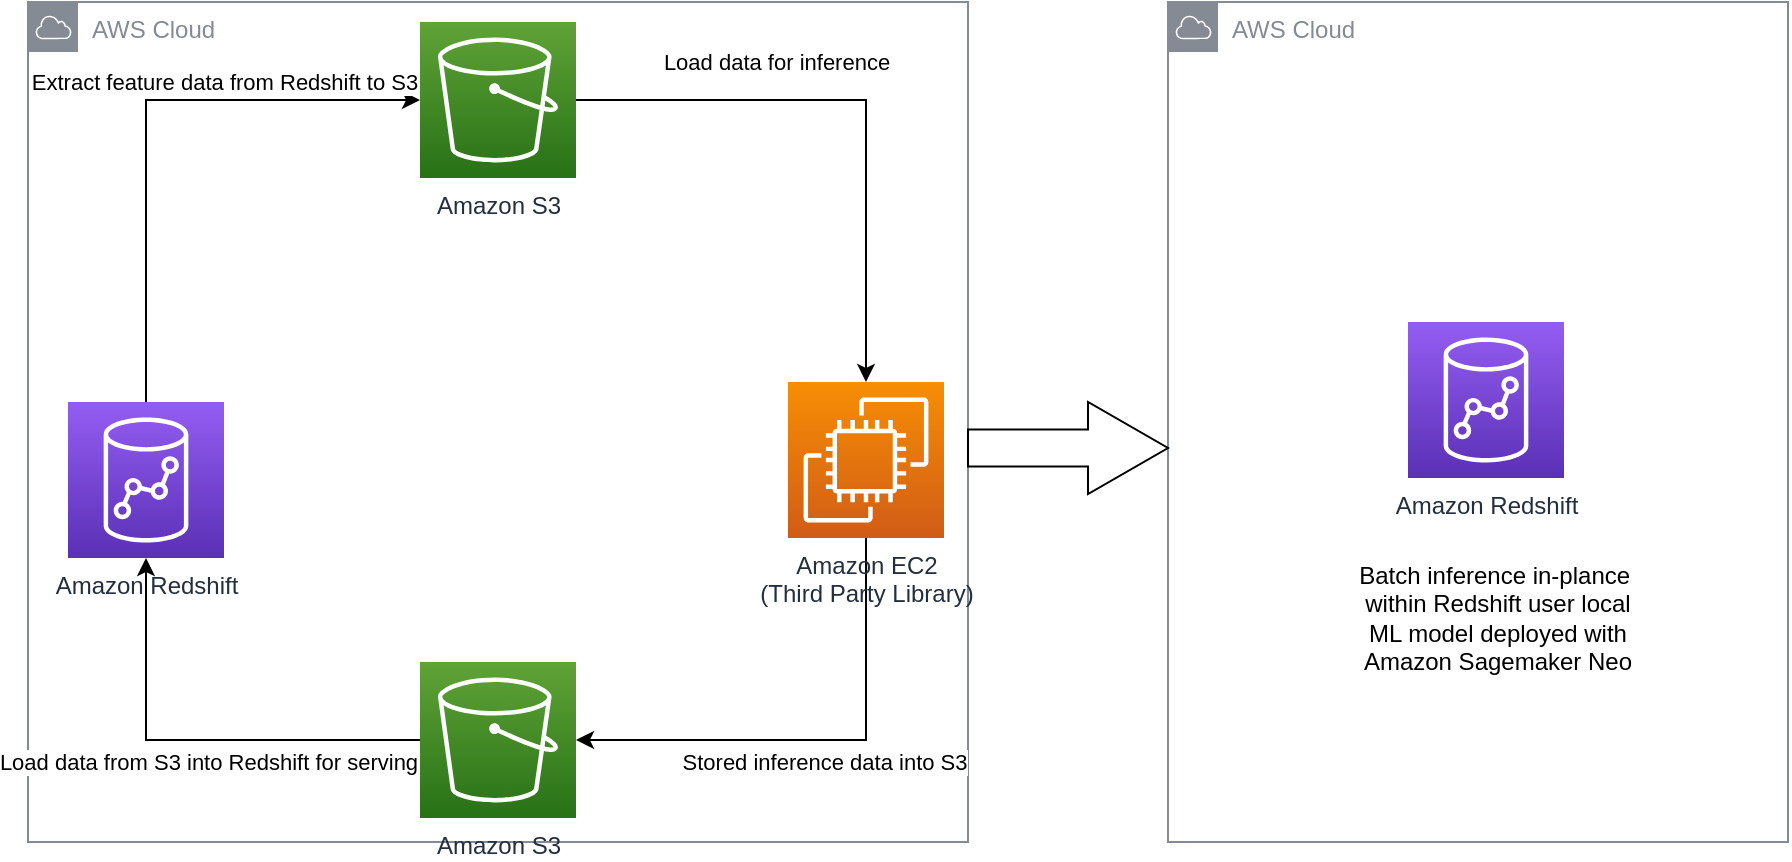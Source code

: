 <mxfile version="18.1.1" type="github">
  <diagram id="Rji8ETgTCMCbWa1Z-_JV" name="Page-1">
    <mxGraphModel dx="1042" dy="564" grid="1" gridSize="10" guides="1" tooltips="1" connect="1" arrows="1" fold="1" page="1" pageScale="1" pageWidth="827" pageHeight="1169" math="0" shadow="0">
      <root>
        <mxCell id="0" />
        <mxCell id="1" parent="0" />
        <mxCell id="vgL4KLfLdMHprWNpZJWw-1" value="AWS Cloud" style="sketch=0;outlineConnect=0;gradientColor=none;html=1;whiteSpace=wrap;fontSize=12;fontStyle=0;shape=mxgraph.aws4.group;grIcon=mxgraph.aws4.group_aws_cloud;strokeColor=#858B94;fillColor=none;verticalAlign=top;align=left;spacingLeft=30;fontColor=#858B94;dashed=0;" parent="1" vertex="1">
          <mxGeometry x="40" y="150" width="470" height="420" as="geometry" />
        </mxCell>
        <mxCell id="vgL4KLfLdMHprWNpZJWw-6" style="edgeStyle=orthogonalEdgeStyle;rounded=0;orthogonalLoop=1;jettySize=auto;html=1;exitX=0.5;exitY=0;exitDx=0;exitDy=0;exitPerimeter=0;entryX=0;entryY=0.5;entryDx=0;entryDy=0;entryPerimeter=0;" parent="1" source="vgL4KLfLdMHprWNpZJWw-2" target="vgL4KLfLdMHprWNpZJWw-3" edge="1">
          <mxGeometry relative="1" as="geometry" />
        </mxCell>
        <mxCell id="Z9n2ajyJRsNvPlmvLn_6-1" value="Extract feature data from Redshift to S3" style="edgeLabel;html=1;align=center;verticalAlign=middle;resizable=0;points=[];" vertex="1" connectable="0" parent="vgL4KLfLdMHprWNpZJWw-6">
          <mxGeometry x="-0.208" y="2" relative="1" as="geometry">
            <mxPoint x="41" y="-46" as="offset" />
          </mxGeometry>
        </mxCell>
        <mxCell id="vgL4KLfLdMHprWNpZJWw-2" value="Amazon Redshift" style="sketch=0;points=[[0,0,0],[0.25,0,0],[0.5,0,0],[0.75,0,0],[1,0,0],[0,1,0],[0.25,1,0],[0.5,1,0],[0.75,1,0],[1,1,0],[0,0.25,0],[0,0.5,0],[0,0.75,0],[1,0.25,0],[1,0.5,0],[1,0.75,0]];outlineConnect=0;fontColor=#232F3E;gradientColor=#945DF2;gradientDirection=north;fillColor=#5A30B5;strokeColor=#ffffff;dashed=0;verticalLabelPosition=bottom;verticalAlign=top;align=center;html=1;fontSize=12;fontStyle=0;aspect=fixed;shape=mxgraph.aws4.resourceIcon;resIcon=mxgraph.aws4.redshift;" parent="1" vertex="1">
          <mxGeometry x="60" y="350" width="78" height="78" as="geometry" />
        </mxCell>
        <mxCell id="vgL4KLfLdMHprWNpZJWw-7" style="edgeStyle=orthogonalEdgeStyle;rounded=0;orthogonalLoop=1;jettySize=auto;html=1;exitX=1;exitY=0.5;exitDx=0;exitDy=0;exitPerimeter=0;" parent="1" source="vgL4KLfLdMHprWNpZJWw-3" target="vgL4KLfLdMHprWNpZJWw-5" edge="1">
          <mxGeometry relative="1" as="geometry" />
        </mxCell>
        <mxCell id="Z9n2ajyJRsNvPlmvLn_6-2" value="Load data for inference" style="edgeLabel;html=1;align=center;verticalAlign=middle;resizable=0;points=[];" vertex="1" connectable="0" parent="vgL4KLfLdMHprWNpZJWw-7">
          <mxGeometry x="-0.049" y="2" relative="1" as="geometry">
            <mxPoint x="-36" y="-17" as="offset" />
          </mxGeometry>
        </mxCell>
        <mxCell id="vgL4KLfLdMHprWNpZJWw-3" value="Amazon S3" style="sketch=0;points=[[0,0,0],[0.25,0,0],[0.5,0,0],[0.75,0,0],[1,0,0],[0,1,0],[0.25,1,0],[0.5,1,0],[0.75,1,0],[1,1,0],[0,0.25,0],[0,0.5,0],[0,0.75,0],[1,0.25,0],[1,0.5,0],[1,0.75,0]];outlineConnect=0;fontColor=#232F3E;gradientColor=#60A337;gradientDirection=north;fillColor=#277116;strokeColor=#ffffff;dashed=0;verticalLabelPosition=bottom;verticalAlign=top;align=center;html=1;fontSize=12;fontStyle=0;aspect=fixed;shape=mxgraph.aws4.resourceIcon;resIcon=mxgraph.aws4.s3;" parent="1" vertex="1">
          <mxGeometry x="236" y="160" width="78" height="78" as="geometry" />
        </mxCell>
        <mxCell id="vgL4KLfLdMHprWNpZJWw-9" style="edgeStyle=orthogonalEdgeStyle;rounded=0;orthogonalLoop=1;jettySize=auto;html=1;" parent="1" source="vgL4KLfLdMHprWNpZJWw-4" target="vgL4KLfLdMHprWNpZJWw-2" edge="1">
          <mxGeometry relative="1" as="geometry" />
        </mxCell>
        <mxCell id="Z9n2ajyJRsNvPlmvLn_6-4" value="Load data from S3 into Redshift for serving" style="edgeLabel;html=1;align=center;verticalAlign=middle;resizable=0;points=[];" vertex="1" connectable="0" parent="vgL4KLfLdMHprWNpZJWw-9">
          <mxGeometry x="-0.325" y="-2" relative="1" as="geometry">
            <mxPoint x="-29" y="13" as="offset" />
          </mxGeometry>
        </mxCell>
        <mxCell id="vgL4KLfLdMHprWNpZJWw-4" value="Amazon S3" style="sketch=0;points=[[0,0,0],[0.25,0,0],[0.5,0,0],[0.75,0,0],[1,0,0],[0,1,0],[0.25,1,0],[0.5,1,0],[0.75,1,0],[1,1,0],[0,0.25,0],[0,0.5,0],[0,0.75,0],[1,0.25,0],[1,0.5,0],[1,0.75,0]];outlineConnect=0;fontColor=#232F3E;gradientColor=#60A337;gradientDirection=north;fillColor=#277116;strokeColor=#ffffff;dashed=0;verticalLabelPosition=bottom;verticalAlign=top;align=center;html=1;fontSize=12;fontStyle=0;aspect=fixed;shape=mxgraph.aws4.resourceIcon;resIcon=mxgraph.aws4.s3;" parent="1" vertex="1">
          <mxGeometry x="236" y="480" width="78" height="78" as="geometry" />
        </mxCell>
        <mxCell id="vgL4KLfLdMHprWNpZJWw-8" style="edgeStyle=orthogonalEdgeStyle;rounded=0;orthogonalLoop=1;jettySize=auto;html=1;exitX=0.5;exitY=1;exitDx=0;exitDy=0;exitPerimeter=0;entryX=1;entryY=0.5;entryDx=0;entryDy=0;entryPerimeter=0;" parent="1" source="vgL4KLfLdMHprWNpZJWw-5" target="vgL4KLfLdMHprWNpZJWw-4" edge="1">
          <mxGeometry relative="1" as="geometry" />
        </mxCell>
        <mxCell id="Z9n2ajyJRsNvPlmvLn_6-3" value="Stored inference data into S3" style="edgeLabel;html=1;align=center;verticalAlign=middle;resizable=0;points=[];" vertex="1" connectable="0" parent="vgL4KLfLdMHprWNpZJWw-8">
          <mxGeometry x="-0.008" y="3" relative="1" as="geometry">
            <mxPoint y="8" as="offset" />
          </mxGeometry>
        </mxCell>
        <mxCell id="vgL4KLfLdMHprWNpZJWw-5" value="Amazon EC2&lt;br&gt;(Third Party Library)" style="sketch=0;points=[[0,0,0],[0.25,0,0],[0.5,0,0],[0.75,0,0],[1,0,0],[0,1,0],[0.25,1,0],[0.5,1,0],[0.75,1,0],[1,1,0],[0,0.25,0],[0,0.5,0],[0,0.75,0],[1,0.25,0],[1,0.5,0],[1,0.75,0]];outlineConnect=0;fontColor=#232F3E;gradientColor=#F78E04;gradientDirection=north;fillColor=#D05C17;strokeColor=#ffffff;dashed=0;verticalLabelPosition=bottom;verticalAlign=top;align=center;html=1;fontSize=12;fontStyle=0;aspect=fixed;shape=mxgraph.aws4.resourceIcon;resIcon=mxgraph.aws4.ec2;" parent="1" vertex="1">
          <mxGeometry x="420" y="340" width="78" height="78" as="geometry" />
        </mxCell>
        <mxCell id="Z9n2ajyJRsNvPlmvLn_6-5" value="AWS Cloud" style="sketch=0;outlineConnect=0;gradientColor=none;html=1;whiteSpace=wrap;fontSize=12;fontStyle=0;shape=mxgraph.aws4.group;grIcon=mxgraph.aws4.group_aws_cloud;strokeColor=#858B94;fillColor=none;verticalAlign=top;align=left;spacingLeft=30;fontColor=#858B94;dashed=0;" vertex="1" parent="1">
          <mxGeometry x="610" y="150" width="310" height="420" as="geometry" />
        </mxCell>
        <mxCell id="Z9n2ajyJRsNvPlmvLn_6-6" value="Amazon Redshift" style="sketch=0;points=[[0,0,0],[0.25,0,0],[0.5,0,0],[0.75,0,0],[1,0,0],[0,1,0],[0.25,1,0],[0.5,1,0],[0.75,1,0],[1,1,0],[0,0.25,0],[0,0.5,0],[0,0.75,0],[1,0.25,0],[1,0.5,0],[1,0.75,0]];outlineConnect=0;fontColor=#232F3E;gradientColor=#945DF2;gradientDirection=north;fillColor=#5A30B5;strokeColor=#ffffff;dashed=0;verticalLabelPosition=bottom;verticalAlign=top;align=center;html=1;fontSize=12;fontStyle=0;aspect=fixed;shape=mxgraph.aws4.resourceIcon;resIcon=mxgraph.aws4.redshift;" vertex="1" parent="1">
          <mxGeometry x="730" y="310" width="78" height="78" as="geometry" />
        </mxCell>
        <mxCell id="Z9n2ajyJRsNvPlmvLn_6-7" value="Batch inference in-plance&amp;nbsp; within Redshift user local ML model deployed with Amazon Sagemaker Neo" style="text;html=1;strokeColor=none;fillColor=none;align=center;verticalAlign=middle;whiteSpace=wrap;rounded=0;" vertex="1" parent="1">
          <mxGeometry x="700" y="428" width="150" height="60" as="geometry" />
        </mxCell>
        <mxCell id="Z9n2ajyJRsNvPlmvLn_6-9" value="" style="html=1;shadow=0;dashed=0;align=center;verticalAlign=middle;shape=mxgraph.arrows2.arrow;dy=0.6;dx=40;notch=0;" vertex="1" parent="1">
          <mxGeometry x="510" y="350" width="100" height="46" as="geometry" />
        </mxCell>
      </root>
    </mxGraphModel>
  </diagram>
</mxfile>
